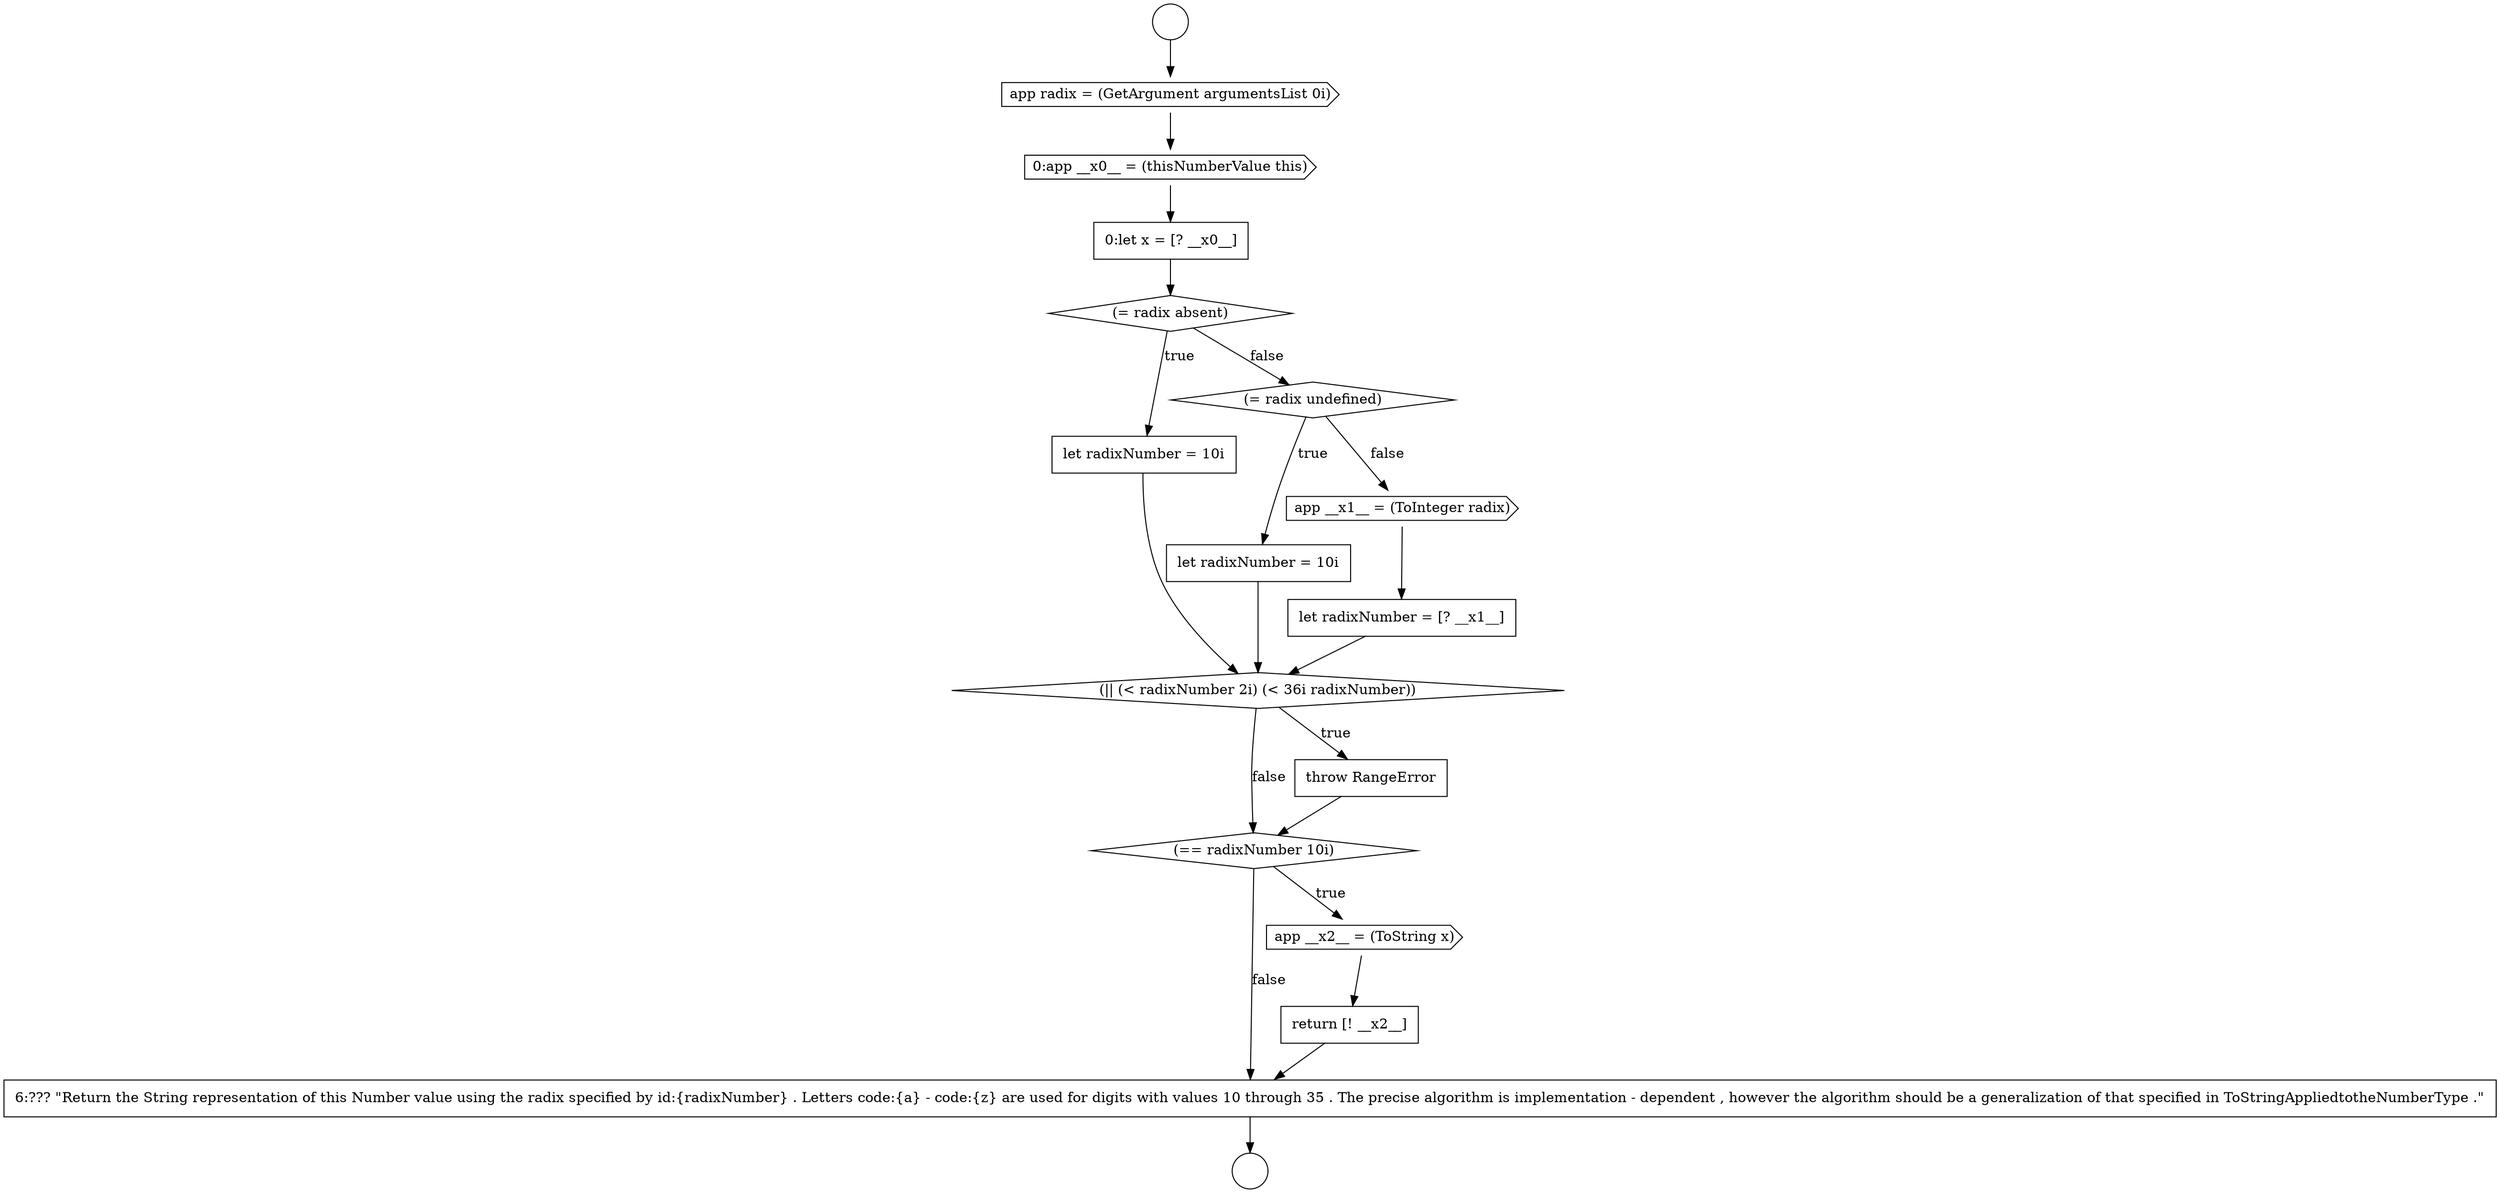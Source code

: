 digraph {
  node11051 [shape=none, margin=0, label=<<font color="black">
    <table border="0" cellborder="1" cellspacing="0" cellpadding="10">
      <tr><td align="left">let radixNumber = 10i</td></tr>
    </table>
  </font>> color="black" fillcolor="white" style=filled]
  node11047 [shape=cds, label=<<font color="black">app radix = (GetArgument argumentsList 0i)</font>> color="black" fillcolor="white" style=filled]
  node11046 [shape=circle label=" " color="black" fillcolor="white" style=filled]
  node11045 [shape=circle label=" " color="black" fillcolor="white" style=filled]
  node11049 [shape=none, margin=0, label=<<font color="black">
    <table border="0" cellborder="1" cellspacing="0" cellpadding="10">
      <tr><td align="left">0:let x = [? __x0__]</td></tr>
    </table>
  </font>> color="black" fillcolor="white" style=filled]
  node11050 [shape=diamond, label=<<font color="black">(= radix absent)</font>> color="black" fillcolor="white" style=filled]
  node11048 [shape=cds, label=<<font color="black">0:app __x0__ = (thisNumberValue this)</font>> color="black" fillcolor="white" style=filled]
  node11058 [shape=diamond, label=<<font color="black">(== radixNumber 10i)</font>> color="black" fillcolor="white" style=filled]
  node11055 [shape=none, margin=0, label=<<font color="black">
    <table border="0" cellborder="1" cellspacing="0" cellpadding="10">
      <tr><td align="left">let radixNumber = [? __x1__]</td></tr>
    </table>
  </font>> color="black" fillcolor="white" style=filled]
  node11056 [shape=diamond, label=<<font color="black">(|| (&lt; radixNumber 2i) (&lt; 36i radixNumber))</font>> color="black" fillcolor="white" style=filled]
  node11057 [shape=none, margin=0, label=<<font color="black">
    <table border="0" cellborder="1" cellspacing="0" cellpadding="10">
      <tr><td align="left">throw RangeError</td></tr>
    </table>
  </font>> color="black" fillcolor="white" style=filled]
  node11052 [shape=diamond, label=<<font color="black">(= radix undefined)</font>> color="black" fillcolor="white" style=filled]
  node11061 [shape=none, margin=0, label=<<font color="black">
    <table border="0" cellborder="1" cellspacing="0" cellpadding="10">
      <tr><td align="left">6:??? &quot;Return the String representation of this Number value using the radix specified by id:{radixNumber} . Letters code:{a} - code:{z} are used for digits with values 10 through 35 . The precise algorithm is implementation - dependent , however the algorithm should be a generalization of that specified in ToStringAppliedtotheNumberType .&quot;</td></tr>
    </table>
  </font>> color="black" fillcolor="white" style=filled]
  node11060 [shape=none, margin=0, label=<<font color="black">
    <table border="0" cellborder="1" cellspacing="0" cellpadding="10">
      <tr><td align="left">return [! __x2__]</td></tr>
    </table>
  </font>> color="black" fillcolor="white" style=filled]
  node11053 [shape=none, margin=0, label=<<font color="black">
    <table border="0" cellborder="1" cellspacing="0" cellpadding="10">
      <tr><td align="left">let radixNumber = 10i</td></tr>
    </table>
  </font>> color="black" fillcolor="white" style=filled]
  node11054 [shape=cds, label=<<font color="black">app __x1__ = (ToInteger radix)</font>> color="black" fillcolor="white" style=filled]
  node11059 [shape=cds, label=<<font color="black">app __x2__ = (ToString x)</font>> color="black" fillcolor="white" style=filled]
  node11056 -> node11057 [label=<<font color="black">true</font>> color="black"]
  node11056 -> node11058 [label=<<font color="black">false</font>> color="black"]
  node11054 -> node11055 [ color="black"]
  node11045 -> node11047 [ color="black"]
  node11051 -> node11056 [ color="black"]
  node11048 -> node11049 [ color="black"]
  node11061 -> node11046 [ color="black"]
  node11057 -> node11058 [ color="black"]
  node11059 -> node11060 [ color="black"]
  node11053 -> node11056 [ color="black"]
  node11049 -> node11050 [ color="black"]
  node11058 -> node11059 [label=<<font color="black">true</font>> color="black"]
  node11058 -> node11061 [label=<<font color="black">false</font>> color="black"]
  node11052 -> node11053 [label=<<font color="black">true</font>> color="black"]
  node11052 -> node11054 [label=<<font color="black">false</font>> color="black"]
  node11050 -> node11051 [label=<<font color="black">true</font>> color="black"]
  node11050 -> node11052 [label=<<font color="black">false</font>> color="black"]
  node11055 -> node11056 [ color="black"]
  node11047 -> node11048 [ color="black"]
  node11060 -> node11061 [ color="black"]
}
